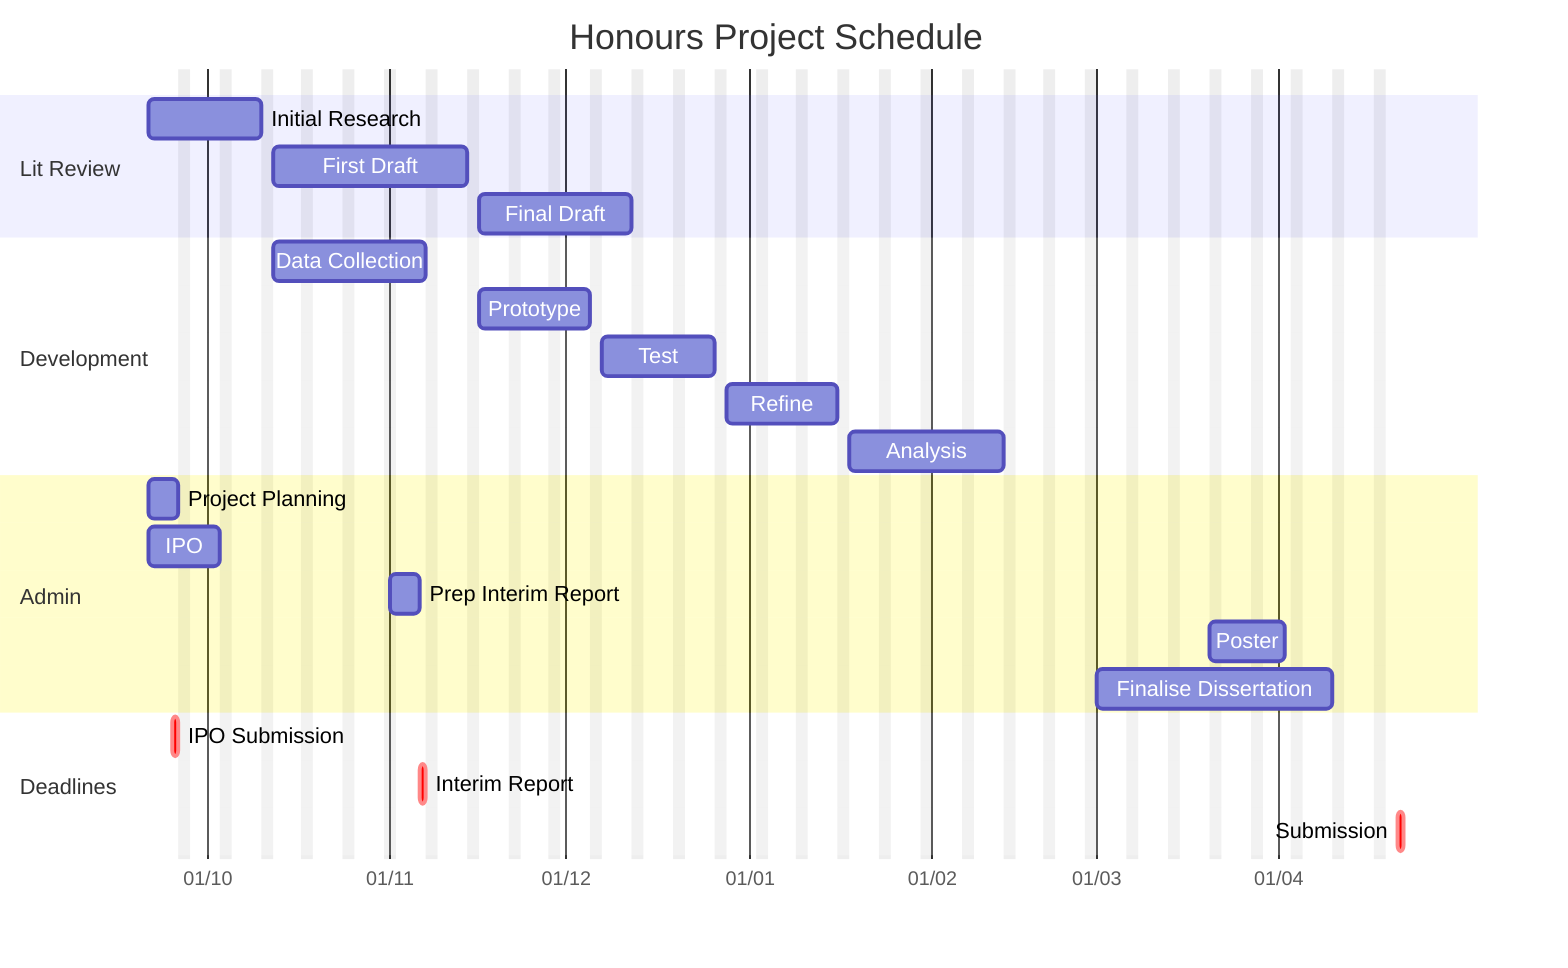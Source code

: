 gantt
	title Honours Project Schedule
	dateFormat DD-MM-YYYY
	excludes weekends
	axisFormat  %d/%m
	todayMarker off
	
	section Lit Review
	Initial Research :l1, 21-09-2020, 15d
	First Draft :l2, after l1  , 25d
	Final Draft :l3, after l2, 20d 
         
	section Development
	Data Collection : d1, after l1, 20d
	Prototype: d2, after l2, 15d
	Test: d3, after d2, 15d
	Refine: d4, after d3, 15d
	Analysis: d5, after d4, 20d		

	section Admin
	Project Planning: 21-09-2020, 5d
	IPO :21-09-2020, 10d
	Prep Interim Report :01-11-2020, 5d
	Poster :20-03-2021, 10d
	Finalise Dissertation: 01-03-2021, 30d
	
	section Deadlines
	IPO Submission :crit, 25-09-2020, 1d
	Interim Report :crit, 06-11-2020, 1d
	Submission :crit, 21-04-2021, 1d